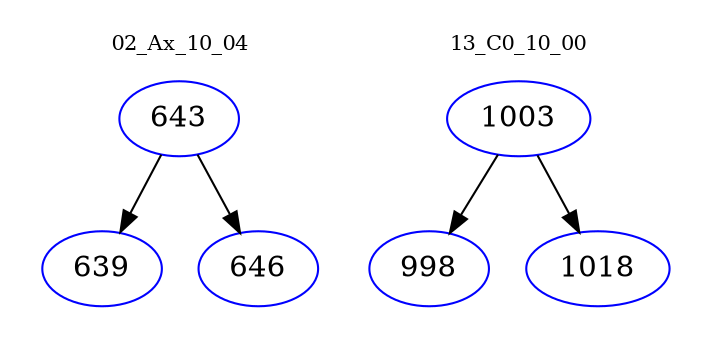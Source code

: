 digraph{
subgraph cluster_0 {
color = white
label = "02_Ax_10_04";
fontsize=10;
T0_643 [label="643", color="blue"]
T0_643 -> T0_639 [color="black"]
T0_639 [label="639", color="blue"]
T0_643 -> T0_646 [color="black"]
T0_646 [label="646", color="blue"]
}
subgraph cluster_1 {
color = white
label = "13_C0_10_00";
fontsize=10;
T1_1003 [label="1003", color="blue"]
T1_1003 -> T1_998 [color="black"]
T1_998 [label="998", color="blue"]
T1_1003 -> T1_1018 [color="black"]
T1_1018 [label="1018", color="blue"]
}
}
